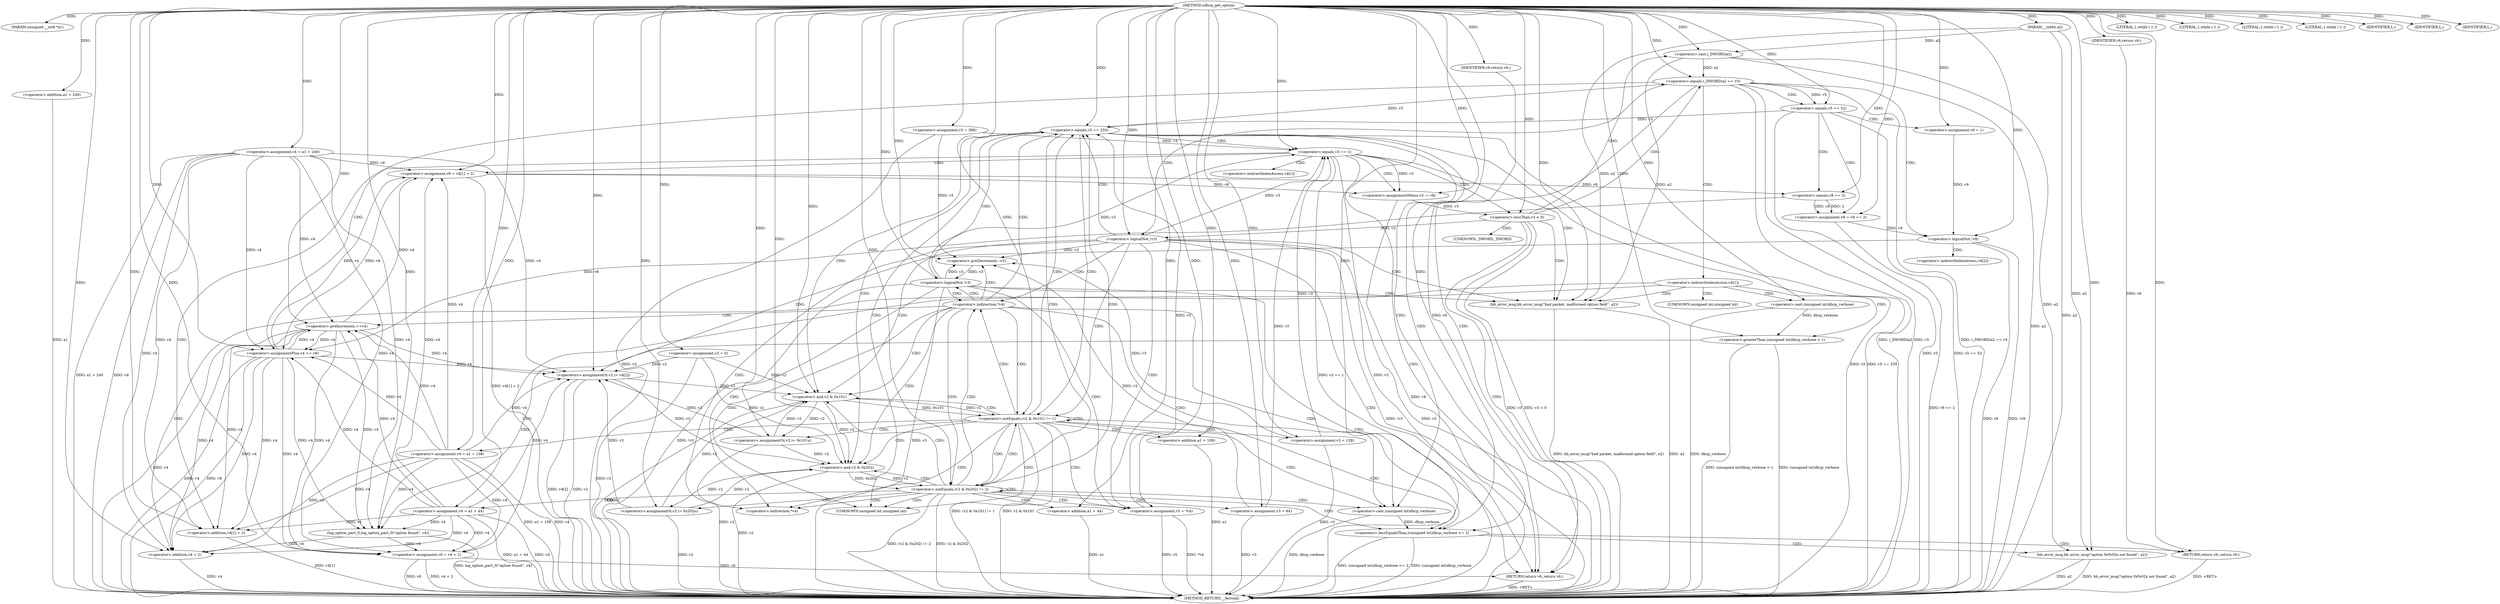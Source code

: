 digraph udhcp_get_option {  
"1000108" [label = "(METHOD,udhcp_get_option)" ]
"1000295" [label = "(METHOD_RETURN,__fastcall)" ]
"1000109" [label = "(PARAM,unsigned __int8 *a1)" ]
"1000110" [label = "(PARAM,__int64 a2)" ]
"1000119" [label = "(<operator>.assignment,v2 = 0)" ]
"1000122" [label = "(<operator>.assignment,v3 = 388)" ]
"1000125" [label = "(<operator>.assignment,v4 = a1 + 240)" ]
"1000127" [label = "(<operator>.addition,a1 + 240)" ]
"1000131" [label = "(LITERAL,1,while ( 1 ))" ]
"1000134" [label = "(LITERAL,1,while ( 1 ))" ]
"1000137" [label = "(LITERAL,1,while ( 1 ))" ]
"1000140" [label = "(LITERAL,1,while ( 1 ))" ]
"1000142" [label = "(<operator>.assignment,v5 = *v4)" ]
"1000150" [label = "(<operator>.preDecrement,--v3)" ]
"1000152" [label = "(<operator>.preIncrement,++v4)" ]
"1000155" [label = "(<operator>.logicalNot,!v3)" ]
"1000159" [label = "(<operator>.equals,v5 == 255)" ]
"1000164" [label = "(<operator>.equals,v3 == 1)" ]
"1000168" [label = "(<operator>.assignment,v8 = v4[1] + 2)" ]
"1000170" [label = "(<operator>.addition,v4[1] + 2)" ]
"1000175" [label = "(<operator>.assignmentMinus,v3 -= v8)" ]
"1000179" [label = "(<operator>.lessThan,v3 < 0)" ]
"1000184" [label = "(<operator>.equals,(_DWORD)a2 == v5)" ]
"1000185" [label = "(<operator>.cast,(_DWORD)a2)" ]
"1000196" [label = "(<operator>.greaterThan,(unsigned int)dhcp_verbose > 1)" ]
"1000197" [label = "(<operator>.cast,(unsigned int)dhcp_verbose)" ]
"1000201" [label = "(log_option_part_0,log_option_part_0(\"option found\", v4))" ]
"1000204" [label = "(<operator>.assignment,v6 = v4 + 2)" ]
"1000206" [label = "(<operator>.addition,v4 + 2)" ]
"1000212" [label = "(IDENTIFIER,L,)" ]
"1000213" [label = "(bb_error_msg,bb_error_msg(\"bad packet, malformed option field\", a2))" ]
"1000216" [label = "(RETURN,return v6;,return v6;)" ]
"1000217" [label = "(IDENTIFIER,v6,return v6;)" ]
"1000219" [label = "(<operator>.equals,v5 == 52)" ]
"1000222" [label = "(<operator>.assignment,v9 = v8 == 2)" ]
"1000224" [label = "(<operator>.equals,v8 == 2)" ]
"1000228" [label = "(<operator>.assignment,v9 = 1)" ]
"1000232" [label = "(<operator>.logicalNot,!v9)" ]
"1000234" [label = "(<operators>.assignmentOr,v2 |= v4[2])" ]
"1000239" [label = "(<operator>.assignmentPlus,v4 += v8)" ]
"1000243" [label = "(<operator>.logicalNot,!v3)" ]
"1000247" [label = "(<operator>.notEquals,(v2 & 0x101) != 1)" ]
"1000248" [label = "(<operator>.and,v2 & 0x101)" ]
"1000253" [label = "(<operators>.assignmentOr,v2 |= 0x101u)" ]
"1000256" [label = "(<operator>.assignment,v4 = a1 + 108)" ]
"1000258" [label = "(<operator>.addition,a1 + 108)" ]
"1000261" [label = "(<operator>.assignment,v3 = 128)" ]
"1000265" [label = "(<operator>.notEquals,(v2 & 0x202) != 2)" ]
"1000266" [label = "(<operator>.and,v2 & 0x202)" ]
"1000271" [label = "(<operators>.assignmentOr,v2 |= 0x202u)" ]
"1000274" [label = "(<operator>.assignment,v4 = a1 + 44)" ]
"1000276" [label = "(<operator>.addition,a1 + 44)" ]
"1000279" [label = "(<operator>.assignment,v3 = 64)" ]
"1000282" [label = "(IDENTIFIER,L,)" ]
"1000284" [label = "(<operator>.lessEqualsThan,(unsigned int)dhcp_verbose <= 2)" ]
"1000285" [label = "(<operator>.cast,(unsigned int)dhcp_verbose)" ]
"1000289" [label = "(RETURN,return v6;,return v6;)" ]
"1000290" [label = "(IDENTIFIER,v6,return v6;)" ]
"1000291" [label = "(bb_error_msg,bb_error_msg(\"option 0x%02x not found\", a2))" ]
"1000294" [label = "(IDENTIFIER,L,)" ]
"1000144" [label = "(<operator>.indirection,*v4)" ]
"1000147" [label = "(<operator>.indirection,*v4)" ]
"1000171" [label = "(<operator>.indirectIndexAccess,v4[1])" ]
"1000186" [label = "(UNKNOWN,_DWORD,_DWORD)" ]
"1000191" [label = "(<operator>.indirectIndexAccess,v4[1])" ]
"1000198" [label = "(UNKNOWN,unsigned int,unsigned int)" ]
"1000236" [label = "(<operator>.indirectIndexAccess,v4[2])" ]
"1000286" [label = "(UNKNOWN,unsigned int,unsigned int)" ]
  "1000216" -> "1000295"  [ label = "DDG: <RET>"] 
  "1000164" -> "1000295"  [ label = "DDG: v3 == 1"] 
  "1000232" -> "1000295"  [ label = "DDG: v9"] 
  "1000291" -> "1000295"  [ label = "DDG: a2"] 
  "1000285" -> "1000295"  [ label = "DDG: dhcp_verbose"] 
  "1000284" -> "1000295"  [ label = "DDG: (unsigned int)dhcp_verbose <= 2"] 
  "1000142" -> "1000295"  [ label = "DDG: *v4"] 
  "1000243" -> "1000295"  [ label = "DDG: !v3"] 
  "1000266" -> "1000295"  [ label = "DDG: v2"] 
  "1000142" -> "1000295"  [ label = "DDG: v5"] 
  "1000204" -> "1000295"  [ label = "DDG: v6"] 
  "1000127" -> "1000295"  [ label = "DDG: a1"] 
  "1000197" -> "1000295"  [ label = "DDG: dhcp_verbose"] 
  "1000125" -> "1000295"  [ label = "DDG: a1 + 240"] 
  "1000119" -> "1000295"  [ label = "DDG: v2"] 
  "1000243" -> "1000295"  [ label = "DDG: v3"] 
  "1000258" -> "1000295"  [ label = "DDG: a1"] 
  "1000265" -> "1000295"  [ label = "DDG: (v2 & 0x202) != 2"] 
  "1000256" -> "1000295"  [ label = "DDG: a1 + 108"] 
  "1000184" -> "1000295"  [ label = "DDG: (_DWORD)a2 == v5"] 
  "1000213" -> "1000295"  [ label = "DDG: bb_error_msg(\"bad packet, malformed option field\", a2)"] 
  "1000219" -> "1000295"  [ label = "DDG: v5"] 
  "1000271" -> "1000295"  [ label = "DDG: v2"] 
  "1000265" -> "1000295"  [ label = "DDG: v2 & 0x202"] 
  "1000152" -> "1000295"  [ label = "DDG: v4"] 
  "1000239" -> "1000295"  [ label = "DDG: v8"] 
  "1000110" -> "1000295"  [ label = "DDG: a2"] 
  "1000222" -> "1000295"  [ label = "DDG: v8 == 2"] 
  "1000179" -> "1000295"  [ label = "DDG: v3"] 
  "1000234" -> "1000295"  [ label = "DDG: v4[2]"] 
  "1000155" -> "1000295"  [ label = "DDG: !v3"] 
  "1000247" -> "1000295"  [ label = "DDG: (v2 & 0x101) != 1"] 
  "1000213" -> "1000295"  [ label = "DDG: a2"] 
  "1000276" -> "1000295"  [ label = "DDG: a1"] 
  "1000159" -> "1000295"  [ label = "DDG: v5 == 255"] 
  "1000232" -> "1000295"  [ label = "DDG: !v9"] 
  "1000184" -> "1000295"  [ label = "DDG: (_DWORD)a2"] 
  "1000206" -> "1000295"  [ label = "DDG: v4"] 
  "1000274" -> "1000295"  [ label = "DDG: v4"] 
  "1000248" -> "1000295"  [ label = "DDG: v2"] 
  "1000247" -> "1000295"  [ label = "DDG: v2 & 0x101"] 
  "1000168" -> "1000295"  [ label = "DDG: v4[1] + 2"] 
  "1000291" -> "1000295"  [ label = "DDG: bb_error_msg(\"option 0x%02x not found\", a2)"] 
  "1000184" -> "1000295"  [ label = "DDG: v5"] 
  "1000256" -> "1000295"  [ label = "DDG: v4"] 
  "1000170" -> "1000295"  [ label = "DDG: v4[1]"] 
  "1000125" -> "1000295"  [ label = "DDG: v4"] 
  "1000279" -> "1000295"  [ label = "DDG: v3"] 
  "1000155" -> "1000295"  [ label = "DDG: v3"] 
  "1000201" -> "1000295"  [ label = "DDG: log_option_part_0(\"option found\", v4)"] 
  "1000204" -> "1000295"  [ label = "DDG: v4 + 2"] 
  "1000185" -> "1000295"  [ label = "DDG: a2"] 
  "1000175" -> "1000295"  [ label = "DDG: v8"] 
  "1000179" -> "1000295"  [ label = "DDG: v3 < 0"] 
  "1000196" -> "1000295"  [ label = "DDG: (unsigned int)dhcp_verbose > 1"] 
  "1000159" -> "1000295"  [ label = "DDG: v5"] 
  "1000253" -> "1000295"  [ label = "DDG: v2"] 
  "1000274" -> "1000295"  [ label = "DDG: a1 + 44"] 
  "1000196" -> "1000295"  [ label = "DDG: (unsigned int)dhcp_verbose"] 
  "1000261" -> "1000295"  [ label = "DDG: v3"] 
  "1000239" -> "1000295"  [ label = "DDG: v4"] 
  "1000122" -> "1000295"  [ label = "DDG: v3"] 
  "1000164" -> "1000295"  [ label = "DDG: v3"] 
  "1000219" -> "1000295"  [ label = "DDG: v5 == 52"] 
  "1000234" -> "1000295"  [ label = "DDG: v2"] 
  "1000284" -> "1000295"  [ label = "DDG: (unsigned int)dhcp_verbose"] 
  "1000289" -> "1000295"  [ label = "DDG: <RET>"] 
  "1000108" -> "1000109"  [ label = "DDG: "] 
  "1000108" -> "1000110"  [ label = "DDG: "] 
  "1000108" -> "1000119"  [ label = "DDG: "] 
  "1000108" -> "1000122"  [ label = "DDG: "] 
  "1000108" -> "1000125"  [ label = "DDG: "] 
  "1000108" -> "1000127"  [ label = "DDG: "] 
  "1000108" -> "1000131"  [ label = "DDG: "] 
  "1000108" -> "1000134"  [ label = "DDG: "] 
  "1000108" -> "1000137"  [ label = "DDG: "] 
  "1000108" -> "1000140"  [ label = "DDG: "] 
  "1000108" -> "1000142"  [ label = "DDG: "] 
  "1000243" -> "1000150"  [ label = "DDG: v3"] 
  "1000261" -> "1000150"  [ label = "DDG: v3"] 
  "1000122" -> "1000150"  [ label = "DDG: v3"] 
  "1000279" -> "1000150"  [ label = "DDG: v3"] 
  "1000155" -> "1000150"  [ label = "DDG: v3"] 
  "1000108" -> "1000150"  [ label = "DDG: "] 
  "1000274" -> "1000152"  [ label = "DDG: v4"] 
  "1000125" -> "1000152"  [ label = "DDG: v4"] 
  "1000239" -> "1000152"  [ label = "DDG: v4"] 
  "1000256" -> "1000152"  [ label = "DDG: v4"] 
  "1000108" -> "1000152"  [ label = "DDG: "] 
  "1000150" -> "1000155"  [ label = "DDG: v3"] 
  "1000108" -> "1000155"  [ label = "DDG: "] 
  "1000142" -> "1000159"  [ label = "DDG: v5"] 
  "1000219" -> "1000159"  [ label = "DDG: v5"] 
  "1000108" -> "1000159"  [ label = "DDG: "] 
  "1000243" -> "1000164"  [ label = "DDG: v3"] 
  "1000261" -> "1000164"  [ label = "DDG: v3"] 
  "1000122" -> "1000164"  [ label = "DDG: v3"] 
  "1000279" -> "1000164"  [ label = "DDG: v3"] 
  "1000155" -> "1000164"  [ label = "DDG: v3"] 
  "1000108" -> "1000164"  [ label = "DDG: "] 
  "1000152" -> "1000168"  [ label = "DDG: v4"] 
  "1000274" -> "1000168"  [ label = "DDG: v4"] 
  "1000125" -> "1000168"  [ label = "DDG: v4"] 
  "1000239" -> "1000168"  [ label = "DDG: v4"] 
  "1000256" -> "1000168"  [ label = "DDG: v4"] 
  "1000108" -> "1000168"  [ label = "DDG: "] 
  "1000152" -> "1000170"  [ label = "DDG: v4"] 
  "1000274" -> "1000170"  [ label = "DDG: v4"] 
  "1000125" -> "1000170"  [ label = "DDG: v4"] 
  "1000239" -> "1000170"  [ label = "DDG: v4"] 
  "1000256" -> "1000170"  [ label = "DDG: v4"] 
  "1000108" -> "1000170"  [ label = "DDG: "] 
  "1000168" -> "1000175"  [ label = "DDG: v8"] 
  "1000108" -> "1000175"  [ label = "DDG: "] 
  "1000164" -> "1000175"  [ label = "DDG: v3"] 
  "1000175" -> "1000179"  [ label = "DDG: v3"] 
  "1000108" -> "1000179"  [ label = "DDG: "] 
  "1000185" -> "1000184"  [ label = "DDG: a2"] 
  "1000110" -> "1000185"  [ label = "DDG: a2"] 
  "1000108" -> "1000185"  [ label = "DDG: "] 
  "1000159" -> "1000184"  [ label = "DDG: v5"] 
  "1000108" -> "1000184"  [ label = "DDG: "] 
  "1000197" -> "1000196"  [ label = "DDG: dhcp_verbose"] 
  "1000108" -> "1000197"  [ label = "DDG: "] 
  "1000108" -> "1000196"  [ label = "DDG: "] 
  "1000108" -> "1000201"  [ label = "DDG: "] 
  "1000152" -> "1000201"  [ label = "DDG: v4"] 
  "1000274" -> "1000201"  [ label = "DDG: v4"] 
  "1000125" -> "1000201"  [ label = "DDG: v4"] 
  "1000239" -> "1000201"  [ label = "DDG: v4"] 
  "1000256" -> "1000201"  [ label = "DDG: v4"] 
  "1000201" -> "1000204"  [ label = "DDG: v4"] 
  "1000152" -> "1000204"  [ label = "DDG: v4"] 
  "1000274" -> "1000204"  [ label = "DDG: v4"] 
  "1000125" -> "1000204"  [ label = "DDG: v4"] 
  "1000239" -> "1000204"  [ label = "DDG: v4"] 
  "1000256" -> "1000204"  [ label = "DDG: v4"] 
  "1000108" -> "1000204"  [ label = "DDG: "] 
  "1000201" -> "1000206"  [ label = "DDG: v4"] 
  "1000152" -> "1000206"  [ label = "DDG: v4"] 
  "1000274" -> "1000206"  [ label = "DDG: v4"] 
  "1000125" -> "1000206"  [ label = "DDG: v4"] 
  "1000239" -> "1000206"  [ label = "DDG: v4"] 
  "1000256" -> "1000206"  [ label = "DDG: v4"] 
  "1000108" -> "1000206"  [ label = "DDG: "] 
  "1000108" -> "1000212"  [ label = "DDG: "] 
  "1000108" -> "1000213"  [ label = "DDG: "] 
  "1000185" -> "1000213"  [ label = "DDG: a2"] 
  "1000110" -> "1000213"  [ label = "DDG: a2"] 
  "1000217" -> "1000216"  [ label = "DDG: v6"] 
  "1000204" -> "1000216"  [ label = "DDG: v6"] 
  "1000108" -> "1000217"  [ label = "DDG: "] 
  "1000184" -> "1000219"  [ label = "DDG: v5"] 
  "1000108" -> "1000219"  [ label = "DDG: "] 
  "1000224" -> "1000222"  [ label = "DDG: v8"] 
  "1000224" -> "1000222"  [ label = "DDG: 2"] 
  "1000108" -> "1000222"  [ label = "DDG: "] 
  "1000108" -> "1000224"  [ label = "DDG: "] 
  "1000168" -> "1000224"  [ label = "DDG: v8"] 
  "1000108" -> "1000228"  [ label = "DDG: "] 
  "1000222" -> "1000232"  [ label = "DDG: v9"] 
  "1000228" -> "1000232"  [ label = "DDG: v9"] 
  "1000108" -> "1000232"  [ label = "DDG: "] 
  "1000152" -> "1000234"  [ label = "DDG: v4"] 
  "1000274" -> "1000234"  [ label = "DDG: v4"] 
  "1000256" -> "1000234"  [ label = "DDG: v4"] 
  "1000125" -> "1000234"  [ label = "DDG: v4"] 
  "1000239" -> "1000234"  [ label = "DDG: v4"] 
  "1000119" -> "1000234"  [ label = "DDG: v2"] 
  "1000271" -> "1000234"  [ label = "DDG: v2"] 
  "1000253" -> "1000234"  [ label = "DDG: v2"] 
  "1000108" -> "1000234"  [ label = "DDG: "] 
  "1000224" -> "1000239"  [ label = "DDG: v8"] 
  "1000108" -> "1000239"  [ label = "DDG: "] 
  "1000168" -> "1000239"  [ label = "DDG: v8"] 
  "1000152" -> "1000239"  [ label = "DDG: v4"] 
  "1000274" -> "1000239"  [ label = "DDG: v4"] 
  "1000125" -> "1000239"  [ label = "DDG: v4"] 
  "1000256" -> "1000239"  [ label = "DDG: v4"] 
  "1000179" -> "1000243"  [ label = "DDG: v3"] 
  "1000108" -> "1000243"  [ label = "DDG: "] 
  "1000248" -> "1000247"  [ label = "DDG: v2"] 
  "1000248" -> "1000247"  [ label = "DDG: 0x101"] 
  "1000119" -> "1000248"  [ label = "DDG: v2"] 
  "1000271" -> "1000248"  [ label = "DDG: v2"] 
  "1000253" -> "1000248"  [ label = "DDG: v2"] 
  "1000234" -> "1000248"  [ label = "DDG: v2"] 
  "1000108" -> "1000248"  [ label = "DDG: "] 
  "1000108" -> "1000247"  [ label = "DDG: "] 
  "1000108" -> "1000253"  [ label = "DDG: "] 
  "1000248" -> "1000253"  [ label = "DDG: v2"] 
  "1000108" -> "1000256"  [ label = "DDG: "] 
  "1000108" -> "1000258"  [ label = "DDG: "] 
  "1000108" -> "1000261"  [ label = "DDG: "] 
  "1000266" -> "1000265"  [ label = "DDG: v2"] 
  "1000266" -> "1000265"  [ label = "DDG: 0x202"] 
  "1000119" -> "1000266"  [ label = "DDG: v2"] 
  "1000271" -> "1000266"  [ label = "DDG: v2"] 
  "1000248" -> "1000266"  [ label = "DDG: v2"] 
  "1000253" -> "1000266"  [ label = "DDG: v2"] 
  "1000234" -> "1000266"  [ label = "DDG: v2"] 
  "1000108" -> "1000266"  [ label = "DDG: "] 
  "1000108" -> "1000265"  [ label = "DDG: "] 
  "1000108" -> "1000271"  [ label = "DDG: "] 
  "1000266" -> "1000271"  [ label = "DDG: v2"] 
  "1000108" -> "1000274"  [ label = "DDG: "] 
  "1000108" -> "1000276"  [ label = "DDG: "] 
  "1000108" -> "1000279"  [ label = "DDG: "] 
  "1000108" -> "1000282"  [ label = "DDG: "] 
  "1000285" -> "1000284"  [ label = "DDG: dhcp_verbose"] 
  "1000108" -> "1000285"  [ label = "DDG: "] 
  "1000108" -> "1000284"  [ label = "DDG: "] 
  "1000290" -> "1000289"  [ label = "DDG: v6"] 
  "1000108" -> "1000289"  [ label = "DDG: "] 
  "1000108" -> "1000290"  [ label = "DDG: "] 
  "1000108" -> "1000291"  [ label = "DDG: "] 
  "1000185" -> "1000291"  [ label = "DDG: a2"] 
  "1000110" -> "1000291"  [ label = "DDG: a2"] 
  "1000108" -> "1000294"  [ label = "DDG: "] 
  "1000147" -> "1000155"  [ label = "CDG: "] 
  "1000147" -> "1000152"  [ label = "CDG: "] 
  "1000147" -> "1000150"  [ label = "CDG: "] 
  "1000147" -> "1000248"  [ label = "CDG: "] 
  "1000147" -> "1000247"  [ label = "CDG: "] 
  "1000147" -> "1000266"  [ label = "CDG: "] 
  "1000147" -> "1000265"  [ label = "CDG: "] 
  "1000147" -> "1000286"  [ label = "CDG: "] 
  "1000147" -> "1000285"  [ label = "CDG: "] 
  "1000147" -> "1000284"  [ label = "CDG: "] 
  "1000147" -> "1000159"  [ label = "CDG: "] 
  "1000155" -> "1000216"  [ label = "CDG: "] 
  "1000155" -> "1000213"  [ label = "CDG: "] 
  "1000155" -> "1000144"  [ label = "CDG: "] 
  "1000155" -> "1000142"  [ label = "CDG: "] 
  "1000155" -> "1000159"  [ label = "CDG: "] 
  "1000155" -> "1000147"  [ label = "CDG: "] 
  "1000159" -> "1000164"  [ label = "CDG: "] 
  "1000159" -> "1000248"  [ label = "CDG: "] 
  "1000159" -> "1000247"  [ label = "CDG: "] 
  "1000159" -> "1000266"  [ label = "CDG: "] 
  "1000159" -> "1000265"  [ label = "CDG: "] 
  "1000159" -> "1000286"  [ label = "CDG: "] 
  "1000159" -> "1000285"  [ label = "CDG: "] 
  "1000159" -> "1000284"  [ label = "CDG: "] 
  "1000164" -> "1000175"  [ label = "CDG: "] 
  "1000164" -> "1000171"  [ label = "CDG: "] 
  "1000164" -> "1000170"  [ label = "CDG: "] 
  "1000164" -> "1000168"  [ label = "CDG: "] 
  "1000164" -> "1000179"  [ label = "CDG: "] 
  "1000164" -> "1000216"  [ label = "CDG: "] 
  "1000164" -> "1000213"  [ label = "CDG: "] 
  "1000179" -> "1000186"  [ label = "CDG: "] 
  "1000179" -> "1000185"  [ label = "CDG: "] 
  "1000179" -> "1000184"  [ label = "CDG: "] 
  "1000179" -> "1000216"  [ label = "CDG: "] 
  "1000179" -> "1000213"  [ label = "CDG: "] 
  "1000184" -> "1000191"  [ label = "CDG: "] 
  "1000184" -> "1000219"  [ label = "CDG: "] 
  "1000184" -> "1000216"  [ label = "CDG: "] 
  "1000184" -> "1000239"  [ label = "CDG: "] 
  "1000184" -> "1000232"  [ label = "CDG: "] 
  "1000184" -> "1000243"  [ label = "CDG: "] 
  "1000191" -> "1000206"  [ label = "CDG: "] 
  "1000191" -> "1000204"  [ label = "CDG: "] 
  "1000191" -> "1000198"  [ label = "CDG: "] 
  "1000191" -> "1000197"  [ label = "CDG: "] 
  "1000191" -> "1000196"  [ label = "CDG: "] 
  "1000191" -> "1000213"  [ label = "CDG: "] 
  "1000196" -> "1000201"  [ label = "CDG: "] 
  "1000219" -> "1000224"  [ label = "CDG: "] 
  "1000219" -> "1000222"  [ label = "CDG: "] 
  "1000219" -> "1000228"  [ label = "CDG: "] 
  "1000232" -> "1000236"  [ label = "CDG: "] 
  "1000232" -> "1000234"  [ label = "CDG: "] 
  "1000243" -> "1000216"  [ label = "CDG: "] 
  "1000243" -> "1000213"  [ label = "CDG: "] 
  "1000243" -> "1000248"  [ label = "CDG: "] 
  "1000243" -> "1000247"  [ label = "CDG: "] 
  "1000243" -> "1000144"  [ label = "CDG: "] 
  "1000243" -> "1000142"  [ label = "CDG: "] 
  "1000243" -> "1000159"  [ label = "CDG: "] 
  "1000243" -> "1000147"  [ label = "CDG: "] 
  "1000247" -> "1000256"  [ label = "CDG: "] 
  "1000247" -> "1000253"  [ label = "CDG: "] 
  "1000247" -> "1000261"  [ label = "CDG: "] 
  "1000247" -> "1000258"  [ label = "CDG: "] 
  "1000247" -> "1000266"  [ label = "CDG: "] 
  "1000247" -> "1000265"  [ label = "CDG: "] 
  "1000247" -> "1000286"  [ label = "CDG: "] 
  "1000247" -> "1000285"  [ label = "CDG: "] 
  "1000247" -> "1000284"  [ label = "CDG: "] 
  "1000247" -> "1000248"  [ label = "CDG: "] 
  "1000247" -> "1000247"  [ label = "CDG: "] 
  "1000247" -> "1000144"  [ label = "CDG: "] 
  "1000247" -> "1000142"  [ label = "CDG: "] 
  "1000247" -> "1000159"  [ label = "CDG: "] 
  "1000247" -> "1000147"  [ label = "CDG: "] 
  "1000265" -> "1000271"  [ label = "CDG: "] 
  "1000265" -> "1000286"  [ label = "CDG: "] 
  "1000265" -> "1000285"  [ label = "CDG: "] 
  "1000265" -> "1000284"  [ label = "CDG: "] 
  "1000265" -> "1000279"  [ label = "CDG: "] 
  "1000265" -> "1000276"  [ label = "CDG: "] 
  "1000265" -> "1000274"  [ label = "CDG: "] 
  "1000265" -> "1000266"  [ label = "CDG: "] 
  "1000265" -> "1000265"  [ label = "CDG: "] 
  "1000265" -> "1000248"  [ label = "CDG: "] 
  "1000265" -> "1000247"  [ label = "CDG: "] 
  "1000265" -> "1000144"  [ label = "CDG: "] 
  "1000265" -> "1000142"  [ label = "CDG: "] 
  "1000265" -> "1000159"  [ label = "CDG: "] 
  "1000265" -> "1000147"  [ label = "CDG: "] 
  "1000284" -> "1000291"  [ label = "CDG: "] 
  "1000284" -> "1000289"  [ label = "CDG: "] 
}
